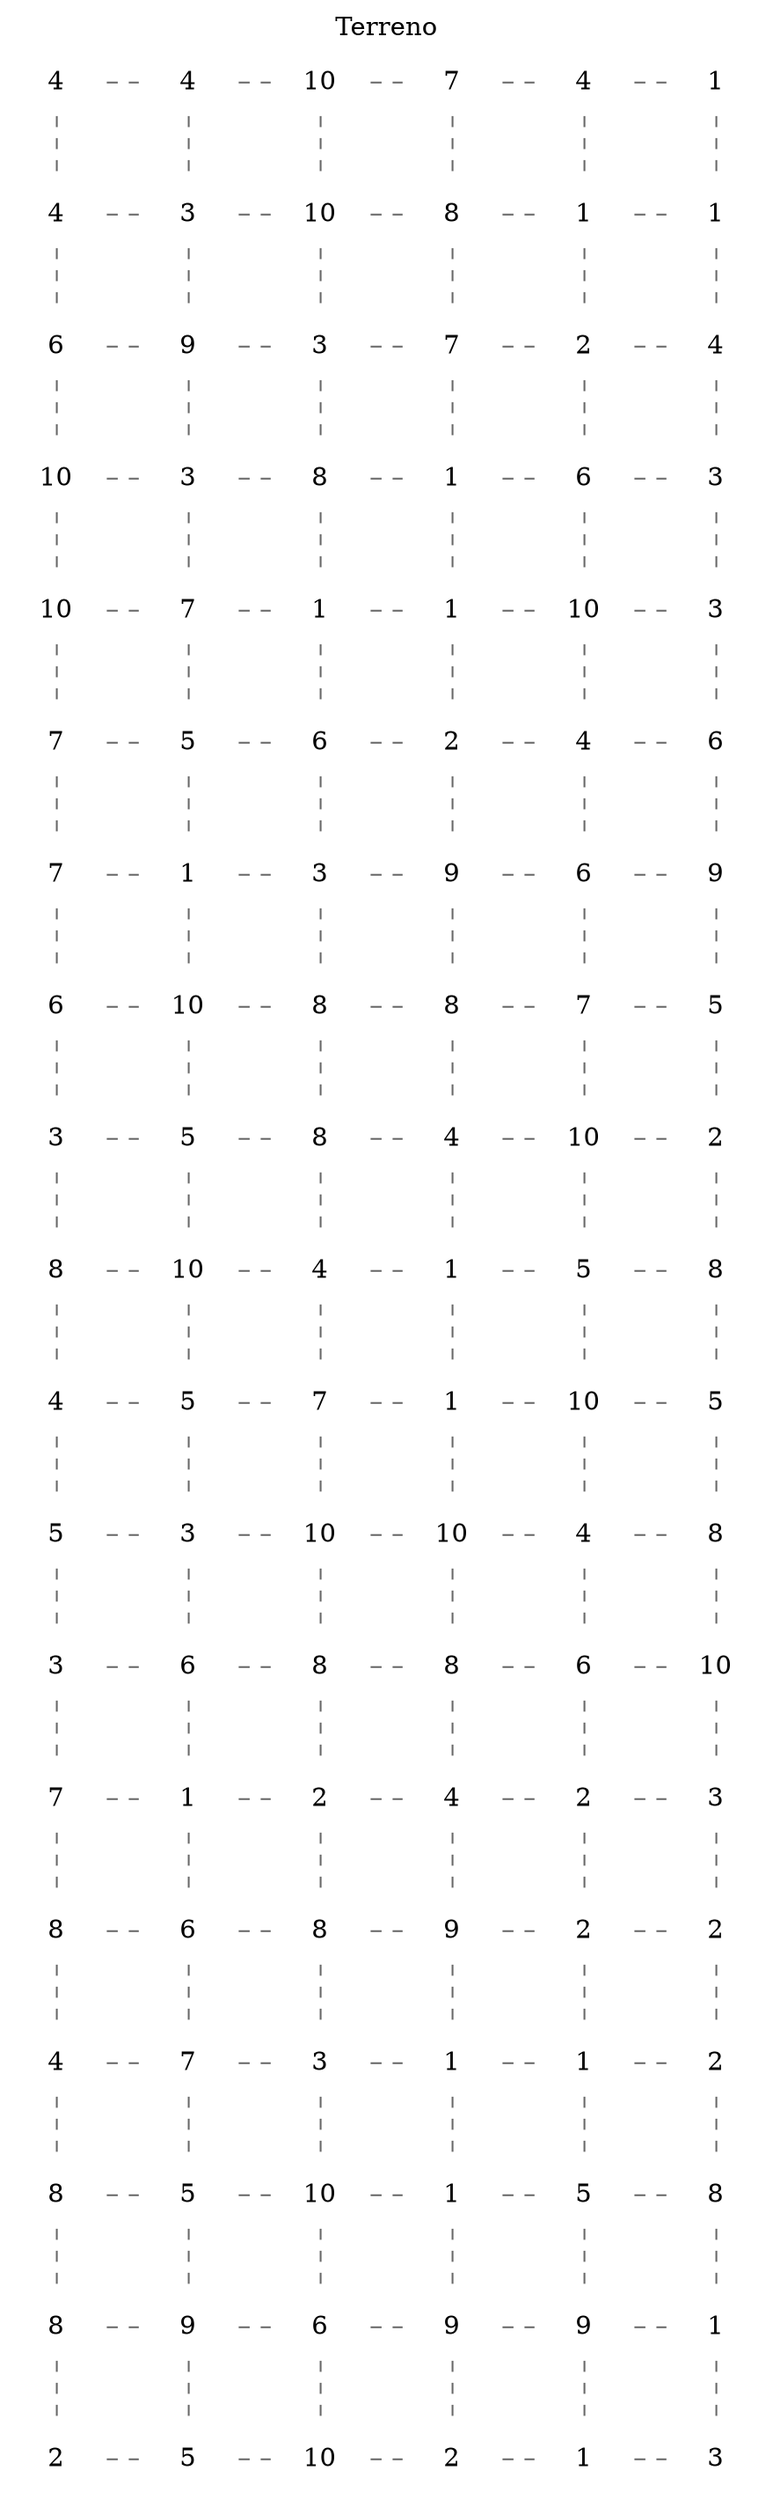
        graph grid
        {
	        layout=dot
	        label="Terreno"
	        labelloc = "t"
	        node [shape=plaintext]

	        edge [weight=1000 style=dashed color=dimgrey]
            
         A0_0[ label = "4"] 
  A1_0[ label = "4"] 
  A2_0[ label = "10"] 
  A3_0[ label = "7"] 
  A4_0[ label = "4"] 
  A5_0[ label = "1"] 
  A0_1[ label = "4"] 
  A1_1[ label = "3"] 
  A2_1[ label = "10"] 
  A3_1[ label = "8"] 
  A4_1[ label = "1"] 
  A5_1[ label = "1"] 
  A0_2[ label = "6"] 
  A1_2[ label = "9"] 
  A2_2[ label = "3"] 
  A3_2[ label = "7"] 
  A4_2[ label = "2"] 
  A5_2[ label = "4"] 
  A0_3[ label = "10"] 
  A1_3[ label = "3"] 
  A2_3[ label = "8"] 
  A3_3[ label = "1"] 
  A4_3[ label = "6"] 
  A5_3[ label = "3"] 
  A0_4[ label = "10"] 
  A1_4[ label = "7"] 
  A2_4[ label = "1"] 
  A3_4[ label = "1"] 
  A4_4[ label = "10"] 
  A5_4[ label = "3"] 
  A0_5[ label = "7"] 
  A1_5[ label = "5"] 
  A2_5[ label = "6"] 
  A3_5[ label = "2"] 
  A4_5[ label = "4"] 
  A5_5[ label = "6"] 
  A0_6[ label = "7"] 
  A1_6[ label = "1"] 
  A2_6[ label = "3"] 
  A3_6[ label = "9"] 
  A4_6[ label = "6"] 
  A5_6[ label = "9"] 
  A0_7[ label = "6"] 
  A1_7[ label = "10"] 
  A2_7[ label = "8"] 
  A3_7[ label = "8"] 
  A4_7[ label = "7"] 
  A5_7[ label = "5"] 
  A0_8[ label = "3"] 
  A1_8[ label = "5"] 
  A2_8[ label = "8"] 
  A3_8[ label = "4"] 
  A4_8[ label = "10"] 
  A5_8[ label = "2"] 
  A0_9[ label = "8"] 
  A1_9[ label = "10"] 
  A2_9[ label = "4"] 
  A3_9[ label = "1"] 
  A4_9[ label = "5"] 
  A5_9[ label = "8"] 
  A0_10[ label = "4"] 
  A1_10[ label = "5"] 
  A2_10[ label = "7"] 
  A3_10[ label = "1"] 
  A4_10[ label = "10"] 
  A5_10[ label = "5"] 
  A0_11[ label = "5"] 
  A1_11[ label = "3"] 
  A2_11[ label = "10"] 
  A3_11[ label = "10"] 
  A4_11[ label = "4"] 
  A5_11[ label = "8"] 
  A0_12[ label = "3"] 
  A1_12[ label = "6"] 
  A2_12[ label = "8"] 
  A3_12[ label = "8"] 
  A4_12[ label = "6"] 
  A5_12[ label = "10"] 
  A0_13[ label = "7"] 
  A1_13[ label = "1"] 
  A2_13[ label = "2"] 
  A3_13[ label = "4"] 
  A4_13[ label = "2"] 
  A5_13[ label = "3"] 
  A0_14[ label = "8"] 
  A1_14[ label = "6"] 
  A2_14[ label = "8"] 
  A3_14[ label = "9"] 
  A4_14[ label = "2"] 
  A5_14[ label = "2"] 
  A0_15[ label = "4"] 
  A1_15[ label = "7"] 
  A2_15[ label = "3"] 
  A3_15[ label = "1"] 
  A4_15[ label = "1"] 
  A5_15[ label = "2"] 
  A0_16[ label = "8"] 
  A1_16[ label = "5"] 
  A2_16[ label = "10"] 
  A3_16[ label = "1"] 
  A4_16[ label = "5"] 
  A5_16[ label = "8"] 
  A0_17[ label = "8"] 
  A1_17[ label = "9"] 
  A2_17[ label = "6"] 
  A3_17[ label = "9"] 
  A4_17[ label = "9"] 
  A5_17[ label = "1"] 
  A0_18[ label = "2"] 
  A1_18[ label = "5"] 
  A2_18[ label = "10"] 
  A3_18[ label = "2"] 
  A4_18[ label = "1"] 
  A5_18[ label = "3"] 
  A0_0 --  A0_1 --  A0_2 --  A0_3 --  A0_4 --  A0_5 --  A0_6 --  A0_7 --  A0_8 --  A0_9 --  A0_10 --  A0_11 --  A0_12 --  A0_13 --  A0_14 --  A0_15 --  A0_16 --  A0_17 --  A0_18 
  A1_0 --  A1_1 --  A1_2 --  A1_3 --  A1_4 --  A1_5 --  A1_6 --  A1_7 --  A1_8 --  A1_9 --  A1_10 --  A1_11 --  A1_12 --  A1_13 --  A1_14 --  A1_15 --  A1_16 --  A1_17 --  A1_18 
  A2_0 --  A2_1 --  A2_2 --  A2_3 --  A2_4 --  A2_5 --  A2_6 --  A2_7 --  A2_8 --  A2_9 --  A2_10 --  A2_11 --  A2_12 --  A2_13 --  A2_14 --  A2_15 --  A2_16 --  A2_17 --  A2_18 
  A3_0 --  A3_1 --  A3_2 --  A3_3 --  A3_4 --  A3_5 --  A3_6 --  A3_7 --  A3_8 --  A3_9 --  A3_10 --  A3_11 --  A3_12 --  A3_13 --  A3_14 --  A3_15 --  A3_16 --  A3_17 --  A3_18 
  A4_0 --  A4_1 --  A4_2 --  A4_3 --  A4_4 --  A4_5 --  A4_6 --  A4_7 --  A4_8 --  A4_9 --  A4_10 --  A4_11 --  A4_12 --  A4_13 --  A4_14 --  A4_15 --  A4_16 --  A4_17 --  A4_18 
  A5_0 --  A5_1 --  A5_2 --  A5_3 --  A5_4 --  A5_5 --  A5_6 --  A5_7 --  A5_8 --  A5_9 --  A5_10 --  A5_11 --  A5_12 --  A5_13 --  A5_14 --  A5_15 --  A5_16 --  A5_17 --  A5_18 
  rank=same {A0_0 -- A1_0 -- A2_0 -- A3_0 -- A4_0 -- A5_0} 
 rank=same {A0_1 -- A1_1 -- A2_1 -- A3_1 -- A4_1 -- A5_1} 
 rank=same {A0_2 -- A1_2 -- A2_2 -- A3_2 -- A4_2 -- A5_2} 
 rank=same {A0_3 -- A1_3 -- A2_3 -- A3_3 -- A4_3 -- A5_3} 
 rank=same {A0_4 -- A1_4 -- A2_4 -- A3_4 -- A4_4 -- A5_4} 
 rank=same {A0_5 -- A1_5 -- A2_5 -- A3_5 -- A4_5 -- A5_5} 
 rank=same {A0_6 -- A1_6 -- A2_6 -- A3_6 -- A4_6 -- A5_6} 
 rank=same {A0_7 -- A1_7 -- A2_7 -- A3_7 -- A4_7 -- A5_7} 
 rank=same {A0_8 -- A1_8 -- A2_8 -- A3_8 -- A4_8 -- A5_8} 
 rank=same {A0_9 -- A1_9 -- A2_9 -- A3_9 -- A4_9 -- A5_9} 
 rank=same {A0_10 -- A1_10 -- A2_10 -- A3_10 -- A4_10 -- A5_10} 
 rank=same {A0_11 -- A1_11 -- A2_11 -- A3_11 -- A4_11 -- A5_11} 
 rank=same {A0_12 -- A1_12 -- A2_12 -- A3_12 -- A4_12 -- A5_12} 
 rank=same {A0_13 -- A1_13 -- A2_13 -- A3_13 -- A4_13 -- A5_13} 
 rank=same {A0_14 -- A1_14 -- A2_14 -- A3_14 -- A4_14 -- A5_14} 
 rank=same {A0_15 -- A1_15 -- A2_15 -- A3_15 -- A4_15 -- A5_15} 
 rank=same {A0_16 -- A1_16 -- A2_16 -- A3_16 -- A4_16 -- A5_16} 
 rank=same {A0_17 -- A1_17 -- A2_17 -- A3_17 -- A4_17 -- A5_17} 
 rank=same {A0_18 -- A1_18 -- A2_18 -- A3_18 -- A4_18 -- A5_18} 
}